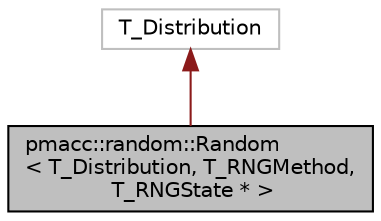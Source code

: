 digraph "pmacc::random::Random&lt; T_Distribution, T_RNGMethod, T_RNGState * &gt;"
{
 // LATEX_PDF_SIZE
  edge [fontname="Helvetica",fontsize="10",labelfontname="Helvetica",labelfontsize="10"];
  node [fontname="Helvetica",fontsize="10",shape=record];
  Node1 [label="pmacc::random::Random\l\< T_Distribution, T_RNGMethod,\l T_RNGState * \>",height=0.2,width=0.4,color="black", fillcolor="grey75", style="filled", fontcolor="black",tooltip="Specialization when the state is a pointer."];
  Node2 -> Node1 [dir="back",color="firebrick4",fontsize="10",style="solid",fontname="Helvetica"];
  Node2 [label="T_Distribution",height=0.2,width=0.4,color="grey75", fillcolor="white", style="filled",tooltip=" "];
}
